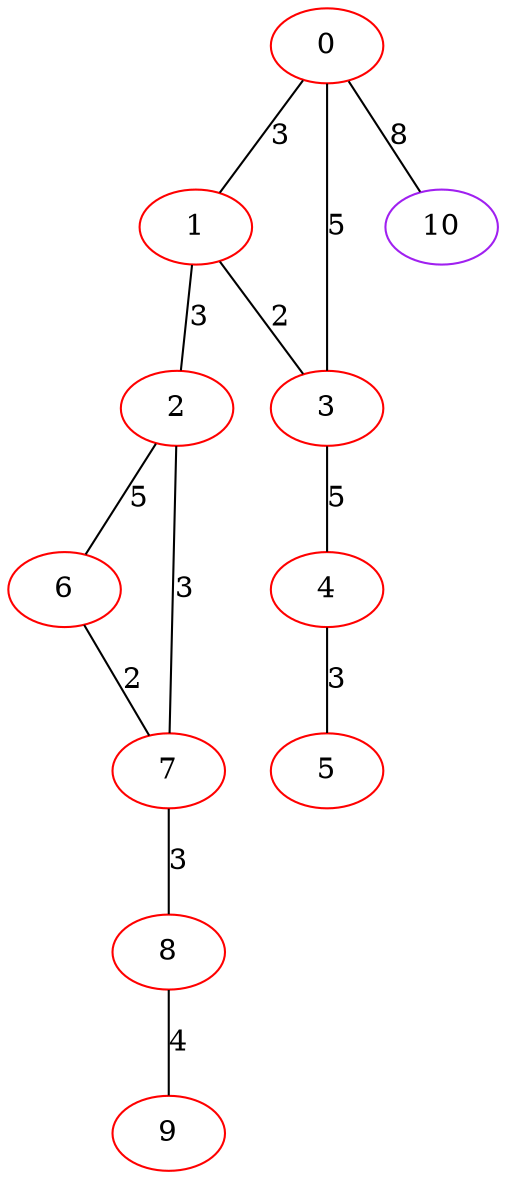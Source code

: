 graph "" {
0 [color=red, weight=1];
1 [color=red, weight=1];
2 [color=red, weight=1];
3 [color=red, weight=1];
4 [color=red, weight=1];
5 [color=red, weight=1];
6 [color=red, weight=1];
7 [color=red, weight=1];
8 [color=red, weight=1];
9 [color=red, weight=1];
10 [color=purple, weight=4];
0 -- 1  [key=0, label=3];
0 -- 10  [key=0, label=8];
0 -- 3  [key=0, label=5];
1 -- 2  [key=0, label=3];
1 -- 3  [key=0, label=2];
2 -- 6  [key=0, label=5];
2 -- 7  [key=0, label=3];
3 -- 4  [key=0, label=5];
4 -- 5  [key=0, label=3];
6 -- 7  [key=0, label=2];
7 -- 8  [key=0, label=3];
8 -- 9  [key=0, label=4];
}
